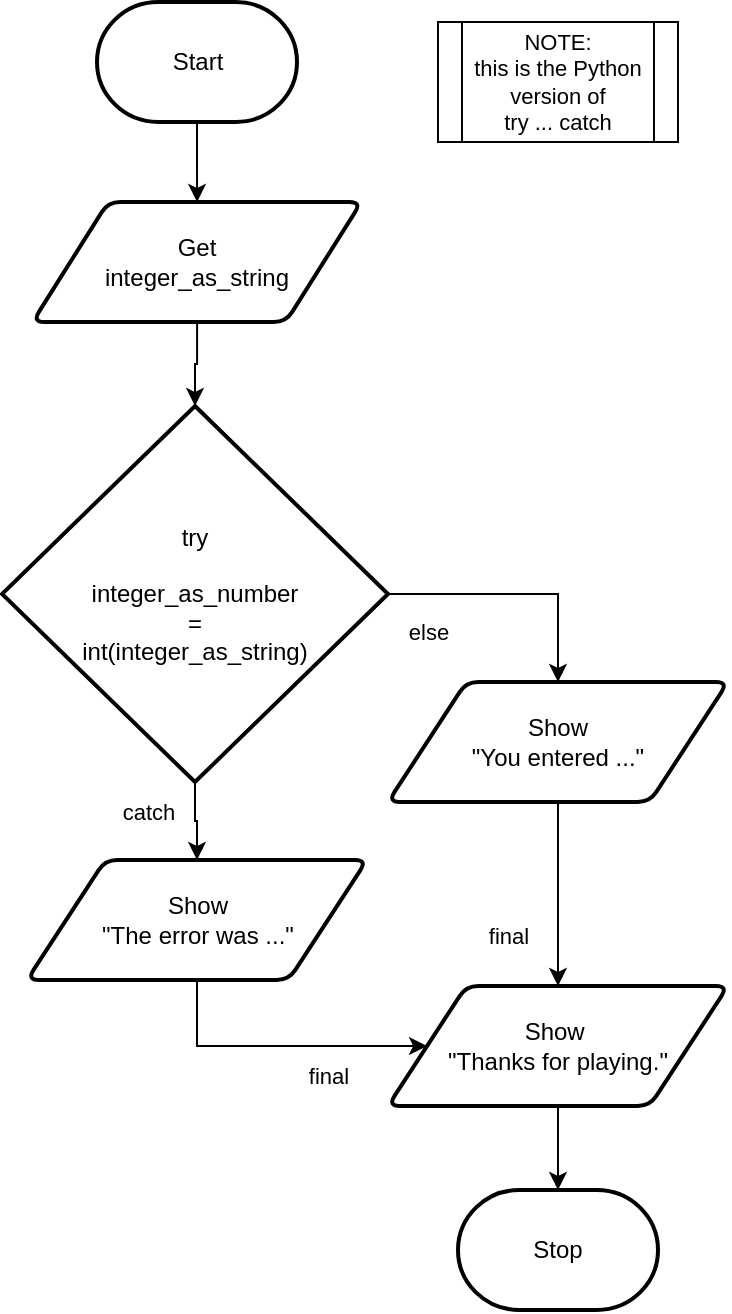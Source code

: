 <mxfile>
    <diagram id="XHk-bZ8t28PDqSV33KaL" name="Page-1">
        <mxGraphModel dx="1249" dy="887" grid="1" gridSize="10" guides="1" tooltips="1" connect="1" arrows="1" fold="1" page="1" pageScale="1" pageWidth="850" pageHeight="1100" math="0" shadow="0">
            <root>
                <mxCell id="0"/>
                <mxCell id="1" parent="0"/>
                <mxCell id="59" style="edgeStyle=orthogonalEdgeStyle;html=1;rounded=0;" parent="1" source="57" target="58" edge="1">
                    <mxGeometry relative="1" as="geometry"/>
                </mxCell>
                <mxCell id="57" value="Start" style="strokeWidth=2;html=1;shape=mxgraph.flowchart.terminator;whiteSpace=wrap;" parent="1" vertex="1">
                    <mxGeometry x="290.5" y="40" width="100" height="60" as="geometry"/>
                </mxCell>
                <mxCell id="72" style="edgeStyle=orthogonalEdgeStyle;html=1;rounded=0;" parent="1" source="58" target="70" edge="1">
                    <mxGeometry relative="1" as="geometry"/>
                </mxCell>
                <mxCell id="58" value="Get&lt;br&gt;integer_as_string" style="shape=parallelogram;html=1;strokeWidth=2;perimeter=parallelogramPerimeter;whiteSpace=wrap;rounded=1;arcSize=12;size=0.23;" parent="1" vertex="1">
                    <mxGeometry x="258.25" y="140" width="164.5" height="60" as="geometry"/>
                </mxCell>
                <mxCell id="68" value="Stop" style="strokeWidth=2;html=1;shape=mxgraph.flowchart.terminator;whiteSpace=wrap;" parent="1" vertex="1">
                    <mxGeometry x="471" y="634" width="100" height="60" as="geometry"/>
                </mxCell>
                <mxCell id="84" style="edgeStyle=none;html=1;strokeColor=none;rounded=0;" parent="1" source="70" edge="1">
                    <mxGeometry relative="1" as="geometry">
                        <mxPoint x="379.097" y="430" as="targetPoint"/>
                    </mxGeometry>
                </mxCell>
                <mxCell id="126" style="edgeStyle=orthogonalEdgeStyle;shape=connector;rounded=0;html=1;labelBackgroundColor=default;strokeColor=default;fontFamily=Helvetica;fontSize=11;fontColor=default;endArrow=classic;" parent="1" source="70" target="107" edge="1">
                    <mxGeometry relative="1" as="geometry"/>
                </mxCell>
                <mxCell id="137" style="edgeStyle=orthogonalEdgeStyle;shape=connector;rounded=0;html=1;labelBackgroundColor=default;strokeColor=default;fontFamily=Helvetica;fontSize=11;fontColor=default;endArrow=classic;" edge="1" parent="1" source="70" target="87">
                    <mxGeometry relative="1" as="geometry">
                        <Array as="points">
                            <mxPoint x="521" y="336"/>
                        </Array>
                    </mxGeometry>
                </mxCell>
                <mxCell id="70" value="try&lt;br&gt;&lt;br&gt;integer_as_number&lt;br&gt;=&lt;br&gt;int(integer_as_string)" style="strokeWidth=2;html=1;shape=mxgraph.flowchart.decision;whiteSpace=wrap;" parent="1" vertex="1">
                    <mxGeometry x="243" y="242" width="193" height="188" as="geometry"/>
                </mxCell>
                <mxCell id="79" value="catch" style="text;html=1;align=center;verticalAlign=middle;resizable=0;points=[];autosize=1;strokeColor=none;fillColor=none;fontSize=11;fontFamily=Helvetica;fontColor=default;" parent="1" vertex="1">
                    <mxGeometry x="290.5" y="430" width="50" height="30" as="geometry"/>
                </mxCell>
                <mxCell id="142" style="edgeStyle=orthogonalEdgeStyle;shape=connector;rounded=0;html=1;entryX=0.5;entryY=0;entryDx=0;entryDy=0;labelBackgroundColor=default;strokeColor=default;fontFamily=Helvetica;fontSize=11;fontColor=default;endArrow=classic;" edge="1" parent="1" source="87" target="110">
                    <mxGeometry relative="1" as="geometry"/>
                </mxCell>
                <mxCell id="87" value="Show &lt;br&gt;&quot;You entered ...&quot;" style="shape=parallelogram;html=1;strokeWidth=2;perimeter=parallelogramPerimeter;whiteSpace=wrap;rounded=1;arcSize=12;size=0.23;" parent="1" vertex="1">
                    <mxGeometry x="436" y="380" width="170" height="60" as="geometry"/>
                </mxCell>
                <mxCell id="143" style="edgeStyle=orthogonalEdgeStyle;shape=connector;rounded=0;html=1;exitX=0.5;exitY=1;exitDx=0;exitDy=0;entryX=0;entryY=0.5;entryDx=0;entryDy=0;labelBackgroundColor=default;strokeColor=default;fontFamily=Helvetica;fontSize=11;fontColor=default;endArrow=classic;" edge="1" parent="1" source="107" target="110">
                    <mxGeometry relative="1" as="geometry">
                        <Array as="points">
                            <mxPoint x="340" y="562"/>
                        </Array>
                    </mxGeometry>
                </mxCell>
                <mxCell id="107" value="Show &lt;br&gt;&quot;The error was ...&quot;" style="shape=parallelogram;html=1;strokeWidth=2;perimeter=parallelogramPerimeter;whiteSpace=wrap;rounded=1;arcSize=12;size=0.23;" parent="1" vertex="1">
                    <mxGeometry x="255.5" y="469" width="170" height="60" as="geometry"/>
                </mxCell>
                <mxCell id="109" value="else" style="text;html=1;align=center;verticalAlign=middle;resizable=0;points=[];autosize=1;strokeColor=none;fillColor=none;fontSize=11;fontFamily=Helvetica;fontColor=default;" parent="1" vertex="1">
                    <mxGeometry x="436" y="340" width="40" height="30" as="geometry"/>
                </mxCell>
                <mxCell id="129" style="edgeStyle=orthogonalEdgeStyle;shape=connector;rounded=0;html=1;labelBackgroundColor=default;strokeColor=default;fontFamily=Helvetica;fontSize=11;fontColor=default;endArrow=classic;" parent="1" source="110" target="68" edge="1">
                    <mxGeometry relative="1" as="geometry"/>
                </mxCell>
                <mxCell id="110" value="Show&amp;nbsp;&lt;br&gt;&quot;Thanks for playing.&quot;" style="shape=parallelogram;html=1;strokeWidth=2;perimeter=parallelogramPerimeter;whiteSpace=wrap;rounded=1;arcSize=12;size=0.23;" parent="1" vertex="1">
                    <mxGeometry x="436" y="532" width="170" height="60" as="geometry"/>
                </mxCell>
                <mxCell id="115" value="final" style="text;html=1;align=center;verticalAlign=middle;resizable=0;points=[];autosize=1;strokeColor=none;fillColor=none;fontSize=11;fontFamily=Helvetica;fontColor=default;" parent="1" vertex="1">
                    <mxGeometry x="476" y="492" width="40" height="30" as="geometry"/>
                </mxCell>
                <mxCell id="138" value="final" style="text;html=1;align=center;verticalAlign=middle;resizable=0;points=[];autosize=1;strokeColor=none;fillColor=none;fontSize=11;fontFamily=Helvetica;fontColor=default;" vertex="1" parent="1">
                    <mxGeometry x="385.5" y="562" width="40" height="30" as="geometry"/>
                </mxCell>
                <mxCell id="141" value="NOTE:&lt;br&gt;this is the Python version of &lt;br&gt;try ... catch" style="shape=process;whiteSpace=wrap;html=1;backgroundOutline=1;fontFamily=Helvetica;fontSize=11;fontColor=default;" vertex="1" parent="1">
                    <mxGeometry x="461" y="50" width="120" height="60" as="geometry"/>
                </mxCell>
            </root>
        </mxGraphModel>
    </diagram>
</mxfile>